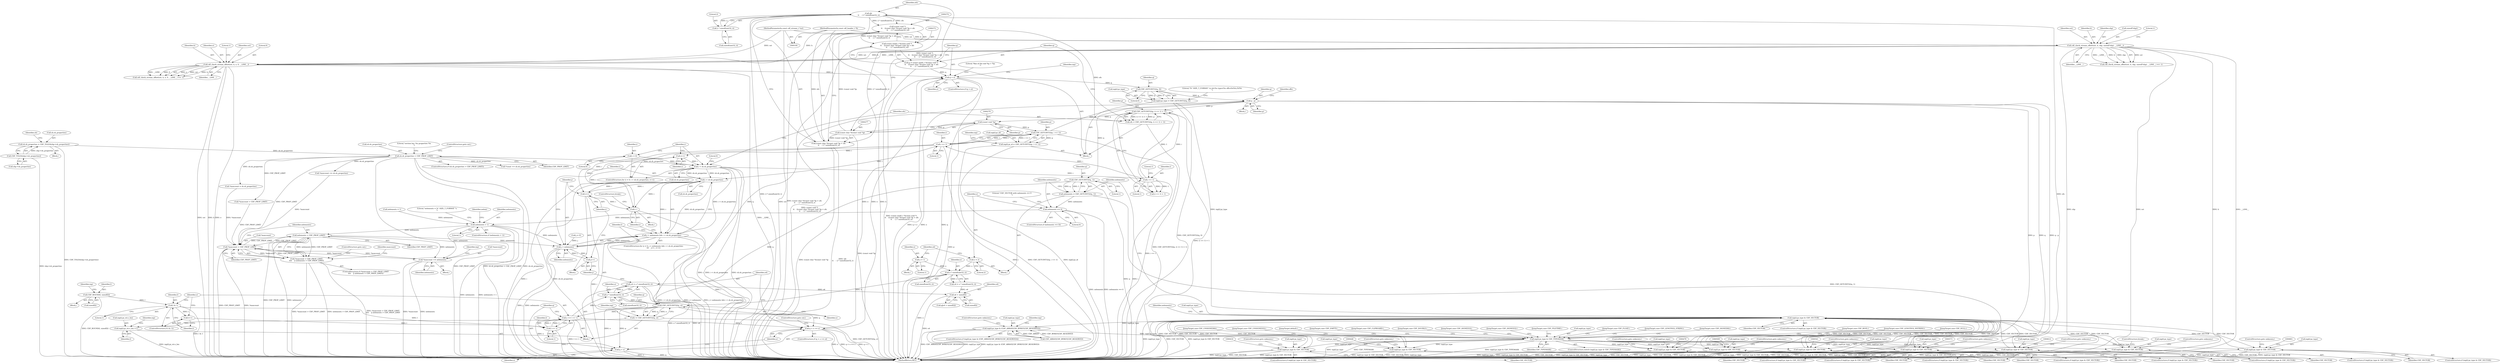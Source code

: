 digraph "0_file_93e063ee374b6a75729df9e7201fb511e47e259d@API" {
"1000281" [label="(Call,ofs\n \t\t    - 2 * sizeof(uint32_t))"];
"1000260" [label="(Call,ofs = CDF_GETUINT32(p, (i << 1) + 1))"];
"1000262" [label="(Call,CDF_GETUINT32(p, (i << 1) + 1))"];
"1000337" [label="(Call,q - p)"];
"1000316" [label="(Call,CDF_GETUINT32(q, 0))"];
"1000288" [label="(Call,q > e)"];
"1000269" [label="(Call,q = (const uint8_t *)(const void *)\n \t\t    ((const char *)(const void *)p + ofs\n \t\t    - 2 * sizeof(uint32_t)))"];
"1000271" [label="(Call,(const uint8_t *)(const void *)\n \t\t    ((const char *)(const void *)p + ofs\n \t\t    - 2 * sizeof(uint32_t)))"];
"1000273" [label="(Call,(const void *)\n \t\t    ((const char *)(const void *)p + ofs\n \t\t    - 2 * sizeof(uint32_t)))"];
"1000276" [label="(Call,(const char *)(const void *)p)"];
"1000278" [label="(Call,(const void *)p)"];
"1000281" [label="(Call,ofs\n \t\t    - 2 * sizeof(uint32_t))"];
"1000283" [label="(Call,2 * sizeof(uint32_t))"];
"1000238" [label="(Call,cdf_check_stream_offset(sst, h, e, 0, __LINE__))"];
"1000138" [label="(Call,cdf_check_stream_offset(sst, h, shp, sizeof(*shp), __LINE__))"];
"1000101" [label="(MethodParameterIn,const cdf_stream_t *sst)"];
"1000102" [label="(MethodParameterIn,const cdf_header_t *h)"];
"1000775" [label="(Call,q + o >= e)"];
"1000715" [label="(Call,CDF_GETUINT32(q, o))"];
"1000352" [label="(Call,CDF_GETUINT32(q, 1))"];
"1000376" [label="(Call,o * sizeof(uint32_t))"];
"1000363" [label="(Call,o = 2)"];
"1000371" [label="(Call,o = 1)"];
"1000783" [label="(Call,o * sizeof(uint32_t))"];
"1000769" [label="(Call,o += l >> 1)"];
"1000771" [label="(Call,l >> 1)"];
"1000764" [label="(Call,l & 1)"];
"1000752" [label="(Call,CDF_ROUND(l, sizeof(l)))"];
"1000767" [label="(Call,l++)"];
"1000305" [label="(Call,CDF_GETUINT32(p, i << 1))"];
"1000307" [label="(Call,i << 1)"];
"1000265" [label="(Call,i << 1)"];
"1000251" [label="(Call,i < sh.sh_properties)"];
"1000256" [label="(Call,i++)"];
"1000787" [label="(Call,i--)"];
"1000709" [label="(Call,i++)"];
"1000701" [label="(Call,i < sh.sh_properties)"];
"1000248" [label="(Call,i = 0)"];
"1000177" [label="(Call,sh.sh_properties > CDF_PROP_LIMIT)"];
"1000168" [label="(Call,sh.sh_properties = CDF_TOLE4(shp->sh_properties))"];
"1000172" [label="(Call,CDF_TOLE4(shp->sh_properties))"];
"1000310" [label="(Call,inp[i].pi_type = CDF_GETUINT32(q, 0))"];
"1000342" [label="(Call,inp[i].pi_type & CDF_VECTOR)"];
"1000381" [label="(Call,inp[i].pi_type & (CDF_ARRAY|CDF_BYREF|CDF_RESERVED))"];
"1000394" [label="(Call,inp[i].pi_type & CDF_TYPEMASK)"];
"1000407" [label="(Call,inp[i].pi_type & CDF_VECTOR)"];
"1000437" [label="(Call,inp[i].pi_type & CDF_VECTOR)"];
"1000470" [label="(Call,inp[i].pi_type & CDF_VECTOR)"];
"1000500" [label="(Call,inp[i].pi_type & CDF_VECTOR)"];
"1000532" [label="(Call,inp[i].pi_type & CDF_VECTOR)"];
"1000564" [label="(Call,inp[i].pi_type & CDF_VECTOR)"];
"1000605" [label="(Call,inp[i].pi_type & CDF_VECTOR)"];
"1000792" [label="(Call,inp[i].pi_type & CDF_VECTOR)"];
"1000824" [label="(Call,inp[i].pi_type & CDF_VECTOR)"];
"1000275" [label="(Call,(const char *)(const void *)p + ofs\n \t\t    - 2 * sizeof(uint32_t))"];
"1000299" [label="(Call,inp[i].pi_id = CDF_GETUINT32(p, i << 1))"];
"1000350" [label="(Call,nelements = CDF_GETUINT32(q, 1))"];
"1000356" [label="(Call,nelements == 0)"];
"1000649" [label="(Call,nelements > 1)"];
"1000666" [label="(Call,nelements > CDF_PROP_LIMIT)"];
"1000662" [label="(Call,*maxcount > CDF_PROP_LIMIT)"];
"1000661" [label="(Call,*maxcount > CDF_PROP_LIMIT\n\t\t\t\t    || nelements > CDF_PROP_LIMIT)"];
"1000670" [label="(Call,*maxcount += nelements)"];
"1000698" [label="(Call,j < nelements)"];
"1000697" [label="(Call,j < nelements && i < sh.sh_properties)"];
"1000707" [label="(Call,j++)"];
"1000713" [label="(Call,l = CDF_GETUINT32(q, o))"];
"1000718" [label="(Call,inp[i].pi_str.s_len = l)"];
"1000776" [label="(Call,q + o)"];
"1000781" [label="(Call,o4 = o * sizeof(uint32_t))"];
"1000742" [label="(Call,o4 + sizeof(l))"];
"1000661" [label="(Call,*maxcount > CDF_PROP_LIMIT\n\t\t\t\t    || nelements > CDF_PROP_LIMIT)"];
"1000142" [label="(Call,sizeof(*shp))"];
"1000287" [label="(ControlStructure,if (q > e))"];
"1000791" [label="(ControlStructure,if (inp[i].pi_type & CDF_VECTOR))"];
"1000570" [label="(Identifier,CDF_VECTOR)"];
"1000765" [label="(Identifier,l)"];
"1000668" [label="(Identifier,CDF_PROP_LIMIT)"];
"1000316" [label="(Call,CDF_GETUINT32(q, 0))"];
"1000673" [label="(Identifier,nelements)"];
"1000185" [label="(Literal,\"section len: %u properties %u\n\")"];
"1000351" [label="(Identifier,nelements)"];
"1000369" [label="(Identifier,nelements)"];
"1000744" [label="(Call,sizeof(l))"];
"1000701" [label="(Call,i < sh.sh_properties)"];
"1000499" [label="(ControlStructure,if (inp[i].pi_type & CDF_VECTOR))"];
"1000387" [label="(Call,CDF_ARRAY|CDF_BYREF|CDF_RESERVED)"];
"1000785" [label="(Call,sizeof(uint32_t))"];
"1000373" [label="(Literal,1)"];
"1000294" [label="(Literal,\"Ran of the end %p > %p\n\")"];
"1000169" [label="(Call,sh.sh_properties)"];
"1000767" [label="(Call,l++)"];
"1000605" [label="(Call,inp[i].pi_type & CDF_VECTOR)"];
"1000714" [label="(Identifier,l)"];
"1000395" [label="(Call,inp[i].pi_type)"];
"1000667" [label="(Identifier,nelements)"];
"1000413" [label="(Identifier,CDF_VECTOR)"];
"1000562" [label="(JumpTarget,case CDF_FLOAT:)"];
"1000779" [label="(Identifier,e)"];
"1000307" [label="(Call,i << 1)"];
"1000397" [label="(Identifier,inp)"];
"1000793" [label="(Call,inp[i].pi_type)"];
"1000354" [label="(Literal,1)"];
"1000317" [label="(Identifier,q)"];
"1000357" [label="(Identifier,nelements)"];
"1000782" [label="(Identifier,o4)"];
"1000788" [label="(Identifier,i)"];
"1000377" [label="(Identifier,o)"];
"1000663" [label="(Call,*maxcount)"];
"1000284" [label="(Literal,2)"];
"1000240" [label="(Identifier,h)"];
"1000770" [label="(Identifier,o)"];
"1000374" [label="(Call,o4 = o * sizeof(uint32_t))"];
"1000177" [label="(Call,sh.sh_properties > CDF_PROP_LIMIT)"];
"1000276" [label="(Call,(const char *)(const void *)p)"];
"1000281" [label="(Call,ofs\n \t\t    - 2 * sizeof(uint32_t))"];
"1000305" [label="(Call,CDF_GETUINT32(p, i << 1))"];
"1000646" [label="(JumpTarget,case CDF_LENGTH32_STRING:)"];
"1000708" [label="(Identifier,j)"];
"1000107" [label="(Block,)"];
"1000290" [label="(Identifier,e)"];
"1000363" [label="(Call,o = 2)"];
"1000248" [label="(Call,i = 0)"];
"1000784" [label="(Identifier,o)"];
"1000831" [label="(ControlStructure,goto unknown;)"];
"1000392" [label="(ControlStructure,goto unknown;)"];
"1000498" [label="(JumpTarget,case CDF_SIGNED64:)"];
"1000718" [label="(Call,inp[i].pi_str.s_len = l)"];
"1000273" [label="(Call,(const void *)\n \t\t    ((const char *)(const void *)p + ofs\n \t\t    - 2 * sizeof(uint32_t)))"];
"1000407" [label="(Call,inp[i].pi_type & CDF_VECTOR)"];
"1000350" [label="(Call,nelements = CDF_GETUINT32(q, 1))"];
"1000375" [label="(Identifier,o4)"];
"1000147" [label="(Literal,1)"];
"1000743" [label="(Identifier,o4)"];
"1000660" [label="(ControlStructure,if (*maxcount > CDF_PROP_LIMIT\n\t\t\t\t    || nelements > CDF_PROP_LIMIT))"];
"1000251" [label="(Call,i < sh.sh_properties)"];
"1000532" [label="(Call,inp[i].pi_type & CDF_VECTOR)"];
"1000172" [label="(Call,CDF_TOLE4(shp->sh_properties))"];
"1000539" [label="(ControlStructure,goto unknown;)"];
"1000300" [label="(Call,inp[i].pi_id)"];
"1000571" [label="(ControlStructure,goto unknown;)"];
"1000371" [label="(Call,o = 1)"];
"1000368" [label="(Call,nelements = 1)"];
"1000336" [label="(Block,)"];
"1000731" [label="(Identifier,inp)"];
"1000467" [label="(JumpTarget,case CDF_BOOL:)"];
"1000751" [label="(Block,)"];
"1000783" [label="(Call,o * sizeof(uint32_t))"];
"1000676" [label="(Identifier,inp)"];
"1000773" [label="(Literal,1)"];
"1000647" [label="(JumpTarget,case CDF_LENGTH32_WSTRING:)"];
"1000501" [label="(Call,inp[i].pi_type)"];
"1000401" [label="(Block,)"];
"1000321" [label="(Literal,\"%\" SIZE_T_FORMAT \"u) id=%x type=%x offs=0x%tx,0x%x\n\")"];
"1000176" [label="(ControlStructure,if (sh.sh_properties > CDF_PROP_LIMIT))"];
"1000182" [label="(ControlStructure,goto out;)"];
"1000565" [label="(Call,inp[i].pi_type)"];
"1000832" [label="(ControlStructure,break;)"];
"1000253" [label="(Call,sh.sh_properties)"];
"1000203" [label="(Call,*maxcount += sh.sh_properties)"];
"1000361" [label="(Literal,\"CDF_VECTOR with nelements == 0\n\")"];
"1000789" [label="(ControlStructure,break;)"];
"1000717" [label="(Identifier,o)"];
"1000367" [label="(Block,)"];
"1000211" [label="(Call,*maxcount = sh.sh_properties)"];
"1000342" [label="(Call,inp[i].pi_type & CDF_VECTOR)"];
"1000139" [label="(Identifier,sst)"];
"1000768" [label="(Identifier,l)"];
"1000612" [label="(ControlStructure,goto unknown;)"];
"1000691" [label="(Literal,\"nelements = %\" SIZE_T_FORMAT \"u\n\")"];
"1000711" [label="(Block,)"];
"1000845" [label="(Literal,0)"];
"1000775" [label="(Call,q + o >= e)"];
"1000477" [label="(ControlStructure,goto unknown;)"];
"1000353" [label="(Identifier,q)"];
"1000476" [label="(Identifier,CDF_VECTOR)"];
"1000655" [label="(Identifier,nelem)"];
"1000699" [label="(Identifier,j)"];
"1000437" [label="(Call,inp[i].pi_type & CDF_VECTOR)"];
"1000444" [label="(ControlStructure,goto unknown;)"];
"1000754" [label="(Call,sizeof(l))"];
"1000299" [label="(Call,inp[i].pi_id = CDF_GETUINT32(p, i << 1))"];
"1000823" [label="(ControlStructure,if (inp[i].pi_type & CDF_VECTOR))"];
"1000697" [label="(Call,j < nelements && i < sh.sh_properties)"];
"1000267" [label="(Literal,1)"];
"1000348" [label="(Identifier,CDF_VECTOR)"];
"1000358" [label="(Literal,0)"];
"1000285" [label="(Call,sizeof(uint32_t))"];
"1000288" [label="(Call,q > e)"];
"1000776" [label="(Call,q + o)"];
"1000337" [label="(Call,q - p)"];
"1000250" [label="(Literal,0)"];
"1000700" [label="(Identifier,nelements)"];
"1000352" [label="(Call,CDF_GETUINT32(q, 1))"];
"1000382" [label="(Call,inp[i].pi_type)"];
"1000238" [label="(Call,cdf_check_stream_offset(sst, h, e, 0, __LINE__))"];
"1000341" [label="(ControlStructure,if (inp[i].pi_type & CDF_VECTOR))"];
"1000606" [label="(Call,inp[i].pi_type)"];
"1000393" [label="(ControlStructure,switch (inp[i].pi_type & CDF_TYPEMASK))"];
"1000400" [label="(Identifier,CDF_TYPEMASK)"];
"1000376" [label="(Call,o * sizeof(uint32_t))"];
"1000649" [label="(Call,nelements > 1)"];
"1000774" [label="(ControlStructure,if (q + o >= e))"];
"1000710" [label="(Identifier,i)"];
"1000662" [label="(Call,*maxcount > CDF_PROP_LIMIT)"];
"1000780" [label="(ControlStructure,goto out;)"];
"1000102" [label="(MethodParameterIn,const cdf_header_t *h)"];
"1000787" [label="(Call,i--)"];
"1000709" [label="(Call,i++)"];
"1000706" [label="(Block,)"];
"1000753" [label="(Identifier,l)"];
"1000694" [label="(Call,j = 0)"];
"1000339" [label="(Identifier,p)"];
"1000824" [label="(Call,inp[i].pi_type & CDF_VECTOR)"];
"1000168" [label="(Call,sh.sh_properties = CDF_TOLE4(shp->sh_properties))"];
"1000763" [label="(ControlStructure,if (l & 1))"];
"1000268" [label="(Literal,1)"];
"1000306" [label="(Identifier,p)"];
"1000693" [label="(ControlStructure,for (j = 0; j < nelements && i < sh.sh_properties;\n\t\t\t    j++, i++))"];
"1000670" [label="(Call,*maxcount += nelements)"];
"1000101" [label="(MethodParameterIn,const cdf_stream_t *sst)"];
"1000372" [label="(Identifier,o)"];
"1000280" [label="(Identifier,p)"];
"1000414" [label="(ControlStructure,goto unknown;)"];
"1000443" [label="(Identifier,CDF_VECTOR)"];
"1000533" [label="(Call,inp[i].pi_type)"];
"1000249" [label="(Identifier,i)"];
"1000666" [label="(Call,nelements > CDF_PROP_LIMIT)"];
"1000402" [label="(JumpTarget,case CDF_NULL:)"];
"1000506" [label="(Identifier,CDF_VECTOR)"];
"1000853" [label="(MethodReturn,RET)"];
"1000604" [label="(ControlStructure,if (inp[i].pi_type & CDF_VECTOR))"];
"1000237" [label="(Call,cdf_check_stream_offset(sst, h, e, 0, __LINE__) == -1)"];
"1000830" [label="(Identifier,CDF_VECTOR)"];
"1000140" [label="(Identifier,h)"];
"1000241" [label="(Identifier,e)"];
"1000257" [label="(Identifier,i)"];
"1000408" [label="(Call,inp[i].pi_type)"];
"1000265" [label="(Call,i << 1)"];
"1000145" [label="(Identifier,__LINE__)"];
"1000252" [label="(Identifier,i)"];
"1000471" [label="(Call,inp[i].pi_type)"];
"1000563" [label="(ControlStructure,if (inp[i].pi_type & CDF_VECTOR))"];
"1000262" [label="(Call,CDF_GETUINT32(p, (i << 1) + 1))"];
"1000181" [label="(Identifier,CDF_PROP_LIMIT)"];
"1000825" [label="(Call,inp[i].pi_type)"];
"1000740" [label="(Call,q[o4 + sizeof(l)])"];
"1000243" [label="(Identifier,__LINE__)"];
"1000719" [label="(Call,inp[i].pi_str.s_len)"];
"1000707" [label="(Call,j++)"];
"1000470" [label="(Call,inp[i].pi_type & CDF_VECTOR)"];
"1000137" [label="(Call,cdf_check_stream_offset(sst, h, shp, sizeof(*shp), __LINE__) == -1)"];
"1000752" [label="(Call,CDF_ROUND(l, sizeof(l)))"];
"1000173" [label="(Call,shp->sh_properties)"];
"1000716" [label="(Identifier,q)"];
"1000381" [label="(Call,inp[i].pi_type & (CDF_ARRAY|CDF_BYREF|CDF_RESERVED))"];
"1000530" [label="(JumpTarget,case CDF_UNSIGNED64:)"];
"1000436" [label="(ControlStructure,if (inp[i].pi_type & CDF_VECTOR))"];
"1000777" [label="(Identifier,q)"];
"1000507" [label="(ControlStructure,goto unknown;)"];
"1000356" [label="(Call,nelements == 0)"];
"1000198" [label="(Call,*maxcount > CDF_PROP_LIMIT)"];
"1000564" [label="(Call,inp[i].pi_type & CDF_VECTOR)"];
"1000343" [label="(Call,inp[i].pi_type)"];
"1000230" [label="(Call,*count += sh.sh_properties)"];
"1000715" [label="(Call,CDF_GETUINT32(q, o))"];
"1000338" [label="(Identifier,q)"];
"1000703" [label="(Call,sh.sh_properties)"];
"1000349" [label="(Block,)"];
"1000781" [label="(Call,o4 = o * sizeof(uint32_t))"];
"1000468" [label="(JumpTarget,case CDF_UNSIGNED32:)"];
"1000833" [label="(JumpTarget,default:)"];
"1000469" [label="(ControlStructure,if (inp[i].pi_type & CDF_VECTOR))"];
"1000665" [label="(Identifier,CDF_PROP_LIMIT)"];
"1000672" [label="(Identifier,maxcount)"];
"1000403" [label="(JumpTarget,case CDF_EMPTY:)"];
"1000769" [label="(Call,o += l >> 1)"];
"1000531" [label="(ControlStructure,if (inp[i].pi_type & CDF_VECTOR))"];
"1000282" [label="(Identifier,ofs)"];
"1000713" [label="(Call,l = CDF_GETUINT32(q, o))"];
"1000260" [label="(Call,ofs = CDF_GETUINT32(p, (i << 1) + 1))"];
"1000269" [label="(Call,q = (const uint8_t *)(const void *)\n \t\t    ((const char *)(const void *)p + ofs\n \t\t    - 2 * sizeof(uint32_t)))"];
"1000138" [label="(Call,cdf_check_stream_offset(sst, h, shp, sizeof(*shp), __LINE__))"];
"1000822" [label="(JumpTarget,case CDF_CLIPBOARD:)"];
"1000671" [label="(Call,*maxcount)"];
"1000438" [label="(Call,inp[i].pi_type)"];
"1000309" [label="(Literal,1)"];
"1000702" [label="(Identifier,i)"];
"1000245" [label="(Literal,1)"];
"1000698" [label="(Call,j < nelements)"];
"1000261" [label="(Identifier,ofs)"];
"1000380" [label="(ControlStructure,if (inp[i].pi_type & (CDF_ARRAY|CDF_BYREF|CDF_RESERVED)))"];
"1000340" [label="(Identifier,offs)"];
"1000650" [label="(Identifier,nelements)"];
"1000772" [label="(Identifier,l)"];
"1000275" [label="(Call,(const char *)(const void *)p + ofs\n \t\t    - 2 * sizeof(uint32_t))"];
"1000318" [label="(Literal,0)"];
"1000278" [label="(Call,(const void *)p)"];
"1000365" [label="(Literal,2)"];
"1000764" [label="(Call,l & 1)"];
"1000256" [label="(Call,i++)"];
"1000603" [label="(JumpTarget,case CDF_DOUBLE:)"];
"1000302" [label="(Identifier,inp)"];
"1000179" [label="(Identifier,sh)"];
"1000394" [label="(Call,inp[i].pi_type & CDF_TYPEMASK)"];
"1000798" [label="(Identifier,CDF_VECTOR)"];
"1000651" [label="(Literal,1)"];
"1000271" [label="(Call,(const uint8_t *)(const void *)\n \t\t    ((const char *)(const void *)p + ofs\n \t\t    - 2 * sizeof(uint32_t)))"];
"1000364" [label="(Identifier,o)"];
"1000311" [label="(Call,inp[i].pi_type)"];
"1000538" [label="(Identifier,CDF_VECTOR)"];
"1000270" [label="(Identifier,q)"];
"1000778" [label="(Identifier,o)"];
"1000239" [label="(Identifier,sst)"];
"1000355" [label="(ControlStructure,if (nelements == 0))"];
"1000406" [label="(ControlStructure,if (inp[i].pi_type & CDF_VECTOR))"];
"1000178" [label="(Call,sh.sh_properties)"];
"1000799" [label="(ControlStructure,goto unknown;)"];
"1000378" [label="(Call,sizeof(uint32_t))"];
"1000792" [label="(Call,inp[i].pi_type & CDF_VECTOR)"];
"1000405" [label="(JumpTarget,case CDF_SIGNED16:)"];
"1000308" [label="(Identifier,i)"];
"1000313" [label="(Identifier,inp)"];
"1000435" [label="(JumpTarget,case CDF_SIGNED32:)"];
"1000242" [label="(Literal,0)"];
"1000790" [label="(JumpTarget,case CDF_FILETIME:)"];
"1000289" [label="(Identifier,q)"];
"1000264" [label="(Call,(i << 1) + 1)"];
"1000258" [label="(Block,)"];
"1000669" [label="(ControlStructure,goto out;)"];
"1000648" [label="(ControlStructure,if (nelements > 1))"];
"1000141" [label="(Identifier,shp)"];
"1000310" [label="(Call,inp[i].pi_type = CDF_GETUINT32(q, 0))"];
"1000766" [label="(Literal,1)"];
"1000500" [label="(Call,inp[i].pi_type & CDF_VECTOR)"];
"1000247" [label="(ControlStructure,for (i = 0; i < sh.sh_properties; i++))"];
"1000283" [label="(Call,2 * sizeof(uint32_t))"];
"1000266" [label="(Identifier,i)"];
"1000263" [label="(Identifier,p)"];
"1000742" [label="(Call,o4 + sizeof(l))"];
"1000759" [label="(Identifier,inp)"];
"1000726" [label="(Identifier,l)"];
"1000611" [label="(Identifier,CDF_VECTOR)"];
"1000722" [label="(Identifier,inp)"];
"1000771" [label="(Call,l >> 1)"];
"1000652" [label="(Block,)"];
"1000281" -> "1000275"  [label="AST: "];
"1000281" -> "1000283"  [label="CFG: "];
"1000282" -> "1000281"  [label="AST: "];
"1000283" -> "1000281"  [label="AST: "];
"1000275" -> "1000281"  [label="CFG: "];
"1000281" -> "1000853"  [label="DDG: ofs"];
"1000281" -> "1000853"  [label="DDG: 2 * sizeof(uint32_t)"];
"1000281" -> "1000273"  [label="DDG: ofs"];
"1000281" -> "1000273"  [label="DDG: 2 * sizeof(uint32_t)"];
"1000281" -> "1000275"  [label="DDG: ofs"];
"1000281" -> "1000275"  [label="DDG: 2 * sizeof(uint32_t)"];
"1000260" -> "1000281"  [label="DDG: ofs"];
"1000283" -> "1000281"  [label="DDG: 2"];
"1000260" -> "1000258"  [label="AST: "];
"1000260" -> "1000262"  [label="CFG: "];
"1000261" -> "1000260"  [label="AST: "];
"1000262" -> "1000260"  [label="AST: "];
"1000270" -> "1000260"  [label="CFG: "];
"1000260" -> "1000853"  [label="DDG: CDF_GETUINT32(p, (i << 1) + 1)"];
"1000262" -> "1000260"  [label="DDG: p"];
"1000262" -> "1000260"  [label="DDG: (i << 1) + 1"];
"1000262" -> "1000264"  [label="CFG: "];
"1000263" -> "1000262"  [label="AST: "];
"1000264" -> "1000262"  [label="AST: "];
"1000262" -> "1000853"  [label="DDG: (i << 1) + 1"];
"1000337" -> "1000262"  [label="DDG: p"];
"1000265" -> "1000262"  [label="DDG: i"];
"1000265" -> "1000262"  [label="DDG: 1"];
"1000262" -> "1000278"  [label="DDG: p"];
"1000337" -> "1000336"  [label="AST: "];
"1000337" -> "1000339"  [label="CFG: "];
"1000338" -> "1000337"  [label="AST: "];
"1000339" -> "1000337"  [label="AST: "];
"1000340" -> "1000337"  [label="CFG: "];
"1000337" -> "1000853"  [label="DDG: p"];
"1000337" -> "1000853"  [label="DDG: q"];
"1000337" -> "1000853"  [label="DDG: q - p"];
"1000316" -> "1000337"  [label="DDG: q"];
"1000305" -> "1000337"  [label="DDG: p"];
"1000337" -> "1000352"  [label="DDG: q"];
"1000337" -> "1000715"  [label="DDG: q"];
"1000316" -> "1000310"  [label="AST: "];
"1000316" -> "1000318"  [label="CFG: "];
"1000317" -> "1000316"  [label="AST: "];
"1000318" -> "1000316"  [label="AST: "];
"1000310" -> "1000316"  [label="CFG: "];
"1000316" -> "1000310"  [label="DDG: q"];
"1000316" -> "1000310"  [label="DDG: 0"];
"1000288" -> "1000316"  [label="DDG: q"];
"1000288" -> "1000287"  [label="AST: "];
"1000288" -> "1000290"  [label="CFG: "];
"1000289" -> "1000288"  [label="AST: "];
"1000290" -> "1000288"  [label="AST: "];
"1000294" -> "1000288"  [label="CFG: "];
"1000302" -> "1000288"  [label="CFG: "];
"1000288" -> "1000853"  [label="DDG: e"];
"1000288" -> "1000853"  [label="DDG: q"];
"1000288" -> "1000853"  [label="DDG: q > e"];
"1000269" -> "1000288"  [label="DDG: q"];
"1000238" -> "1000288"  [label="DDG: e"];
"1000775" -> "1000288"  [label="DDG: e"];
"1000288" -> "1000775"  [label="DDG: e"];
"1000269" -> "1000258"  [label="AST: "];
"1000269" -> "1000271"  [label="CFG: "];
"1000270" -> "1000269"  [label="AST: "];
"1000271" -> "1000269"  [label="AST: "];
"1000289" -> "1000269"  [label="CFG: "];
"1000269" -> "1000853"  [label="DDG: (const uint8_t *)(const void *)\n \t\t    ((const char *)(const void *)p + ofs\n \t\t    - 2 * sizeof(uint32_t))"];
"1000271" -> "1000269"  [label="DDG: (const void *)\n \t\t    ((const char *)(const void *)p + ofs\n \t\t    - 2 * sizeof(uint32_t))"];
"1000271" -> "1000273"  [label="CFG: "];
"1000272" -> "1000271"  [label="AST: "];
"1000273" -> "1000271"  [label="AST: "];
"1000271" -> "1000853"  [label="DDG: (const void *)\n \t\t    ((const char *)(const void *)p + ofs\n \t\t    - 2 * sizeof(uint32_t))"];
"1000273" -> "1000271"  [label="DDG: (const char *)(const void *)p + ofs\n \t\t    - 2 * sizeof(uint32_t)"];
"1000273" -> "1000275"  [label="CFG: "];
"1000274" -> "1000273"  [label="AST: "];
"1000275" -> "1000273"  [label="AST: "];
"1000273" -> "1000853"  [label="DDG: (const char *)(const void *)p + ofs\n \t\t    - 2 * sizeof(uint32_t)"];
"1000276" -> "1000273"  [label="DDG: (const void *)p"];
"1000276" -> "1000275"  [label="AST: "];
"1000276" -> "1000278"  [label="CFG: "];
"1000277" -> "1000276"  [label="AST: "];
"1000278" -> "1000276"  [label="AST: "];
"1000282" -> "1000276"  [label="CFG: "];
"1000276" -> "1000853"  [label="DDG: (const void *)p"];
"1000276" -> "1000275"  [label="DDG: (const void *)p"];
"1000278" -> "1000276"  [label="DDG: p"];
"1000278" -> "1000280"  [label="CFG: "];
"1000279" -> "1000278"  [label="AST: "];
"1000280" -> "1000278"  [label="AST: "];
"1000278" -> "1000853"  [label="DDG: p"];
"1000278" -> "1000305"  [label="DDG: p"];
"1000283" -> "1000285"  [label="CFG: "];
"1000284" -> "1000283"  [label="AST: "];
"1000285" -> "1000283"  [label="AST: "];
"1000238" -> "1000237"  [label="AST: "];
"1000238" -> "1000243"  [label="CFG: "];
"1000239" -> "1000238"  [label="AST: "];
"1000240" -> "1000238"  [label="AST: "];
"1000241" -> "1000238"  [label="AST: "];
"1000242" -> "1000238"  [label="AST: "];
"1000243" -> "1000238"  [label="AST: "];
"1000245" -> "1000238"  [label="CFG: "];
"1000238" -> "1000853"  [label="DDG: sst"];
"1000238" -> "1000853"  [label="DDG: h"];
"1000238" -> "1000853"  [label="DDG: e"];
"1000238" -> "1000853"  [label="DDG: __LINE__"];
"1000238" -> "1000237"  [label="DDG: e"];
"1000238" -> "1000237"  [label="DDG: sst"];
"1000238" -> "1000237"  [label="DDG: h"];
"1000238" -> "1000237"  [label="DDG: __LINE__"];
"1000238" -> "1000237"  [label="DDG: 0"];
"1000138" -> "1000238"  [label="DDG: sst"];
"1000138" -> "1000238"  [label="DDG: h"];
"1000138" -> "1000238"  [label="DDG: __LINE__"];
"1000101" -> "1000238"  [label="DDG: sst"];
"1000102" -> "1000238"  [label="DDG: h"];
"1000138" -> "1000137"  [label="AST: "];
"1000138" -> "1000145"  [label="CFG: "];
"1000139" -> "1000138"  [label="AST: "];
"1000140" -> "1000138"  [label="AST: "];
"1000141" -> "1000138"  [label="AST: "];
"1000142" -> "1000138"  [label="AST: "];
"1000145" -> "1000138"  [label="AST: "];
"1000147" -> "1000138"  [label="CFG: "];
"1000138" -> "1000853"  [label="DDG: shp"];
"1000138" -> "1000853"  [label="DDG: sst"];
"1000138" -> "1000853"  [label="DDG: h"];
"1000138" -> "1000853"  [label="DDG: __LINE__"];
"1000138" -> "1000137"  [label="DDG: sst"];
"1000138" -> "1000137"  [label="DDG: __LINE__"];
"1000138" -> "1000137"  [label="DDG: h"];
"1000138" -> "1000137"  [label="DDG: shp"];
"1000101" -> "1000138"  [label="DDG: sst"];
"1000102" -> "1000138"  [label="DDG: h"];
"1000101" -> "1000100"  [label="AST: "];
"1000101" -> "1000853"  [label="DDG: sst"];
"1000102" -> "1000100"  [label="AST: "];
"1000102" -> "1000853"  [label="DDG: h"];
"1000775" -> "1000774"  [label="AST: "];
"1000775" -> "1000779"  [label="CFG: "];
"1000776" -> "1000775"  [label="AST: "];
"1000779" -> "1000775"  [label="AST: "];
"1000780" -> "1000775"  [label="CFG: "];
"1000782" -> "1000775"  [label="CFG: "];
"1000775" -> "1000853"  [label="DDG: q + o"];
"1000775" -> "1000853"  [label="DDG: e"];
"1000775" -> "1000853"  [label="DDG: q + o >= e"];
"1000715" -> "1000775"  [label="DDG: q"];
"1000769" -> "1000775"  [label="DDG: o"];
"1000715" -> "1000713"  [label="AST: "];
"1000715" -> "1000717"  [label="CFG: "];
"1000716" -> "1000715"  [label="AST: "];
"1000717" -> "1000715"  [label="AST: "];
"1000713" -> "1000715"  [label="CFG: "];
"1000715" -> "1000713"  [label="DDG: q"];
"1000715" -> "1000713"  [label="DDG: o"];
"1000352" -> "1000715"  [label="DDG: q"];
"1000376" -> "1000715"  [label="DDG: o"];
"1000783" -> "1000715"  [label="DDG: o"];
"1000715" -> "1000769"  [label="DDG: o"];
"1000715" -> "1000776"  [label="DDG: q"];
"1000352" -> "1000350"  [label="AST: "];
"1000352" -> "1000354"  [label="CFG: "];
"1000353" -> "1000352"  [label="AST: "];
"1000354" -> "1000352"  [label="AST: "];
"1000350" -> "1000352"  [label="CFG: "];
"1000352" -> "1000853"  [label="DDG: q"];
"1000352" -> "1000350"  [label="DDG: q"];
"1000352" -> "1000350"  [label="DDG: 1"];
"1000376" -> "1000374"  [label="AST: "];
"1000376" -> "1000378"  [label="CFG: "];
"1000377" -> "1000376"  [label="AST: "];
"1000378" -> "1000376"  [label="AST: "];
"1000374" -> "1000376"  [label="CFG: "];
"1000376" -> "1000853"  [label="DDG: o"];
"1000376" -> "1000374"  [label="DDG: o"];
"1000363" -> "1000376"  [label="DDG: o"];
"1000371" -> "1000376"  [label="DDG: o"];
"1000363" -> "1000349"  [label="AST: "];
"1000363" -> "1000365"  [label="CFG: "];
"1000364" -> "1000363"  [label="AST: "];
"1000365" -> "1000363"  [label="AST: "];
"1000375" -> "1000363"  [label="CFG: "];
"1000371" -> "1000367"  [label="AST: "];
"1000371" -> "1000373"  [label="CFG: "];
"1000372" -> "1000371"  [label="AST: "];
"1000373" -> "1000371"  [label="AST: "];
"1000375" -> "1000371"  [label="CFG: "];
"1000783" -> "1000781"  [label="AST: "];
"1000783" -> "1000785"  [label="CFG: "];
"1000784" -> "1000783"  [label="AST: "];
"1000785" -> "1000783"  [label="AST: "];
"1000781" -> "1000783"  [label="CFG: "];
"1000783" -> "1000853"  [label="DDG: o"];
"1000783" -> "1000781"  [label="DDG: o"];
"1000769" -> "1000783"  [label="DDG: o"];
"1000769" -> "1000711"  [label="AST: "];
"1000769" -> "1000771"  [label="CFG: "];
"1000770" -> "1000769"  [label="AST: "];
"1000771" -> "1000769"  [label="AST: "];
"1000777" -> "1000769"  [label="CFG: "];
"1000769" -> "1000853"  [label="DDG: l >> 1"];
"1000771" -> "1000769"  [label="DDG: l"];
"1000771" -> "1000769"  [label="DDG: 1"];
"1000769" -> "1000776"  [label="DDG: o"];
"1000771" -> "1000773"  [label="CFG: "];
"1000772" -> "1000771"  [label="AST: "];
"1000773" -> "1000771"  [label="AST: "];
"1000771" -> "1000853"  [label="DDG: l"];
"1000764" -> "1000771"  [label="DDG: l"];
"1000767" -> "1000771"  [label="DDG: l"];
"1000764" -> "1000763"  [label="AST: "];
"1000764" -> "1000766"  [label="CFG: "];
"1000765" -> "1000764"  [label="AST: "];
"1000766" -> "1000764"  [label="AST: "];
"1000768" -> "1000764"  [label="CFG: "];
"1000770" -> "1000764"  [label="CFG: "];
"1000764" -> "1000853"  [label="DDG: l & 1"];
"1000752" -> "1000764"  [label="DDG: l"];
"1000764" -> "1000767"  [label="DDG: l"];
"1000752" -> "1000751"  [label="AST: "];
"1000752" -> "1000754"  [label="CFG: "];
"1000753" -> "1000752"  [label="AST: "];
"1000754" -> "1000752"  [label="AST: "];
"1000759" -> "1000752"  [label="CFG: "];
"1000752" -> "1000853"  [label="DDG: CDF_ROUND(l, sizeof(l))"];
"1000767" -> "1000763"  [label="AST: "];
"1000767" -> "1000768"  [label="CFG: "];
"1000768" -> "1000767"  [label="AST: "];
"1000770" -> "1000767"  [label="CFG: "];
"1000305" -> "1000299"  [label="AST: "];
"1000305" -> "1000307"  [label="CFG: "];
"1000306" -> "1000305"  [label="AST: "];
"1000307" -> "1000305"  [label="AST: "];
"1000299" -> "1000305"  [label="CFG: "];
"1000305" -> "1000853"  [label="DDG: i << 1"];
"1000305" -> "1000299"  [label="DDG: p"];
"1000305" -> "1000299"  [label="DDG: i << 1"];
"1000307" -> "1000305"  [label="DDG: i"];
"1000307" -> "1000305"  [label="DDG: 1"];
"1000307" -> "1000309"  [label="CFG: "];
"1000308" -> "1000307"  [label="AST: "];
"1000309" -> "1000307"  [label="AST: "];
"1000307" -> "1000853"  [label="DDG: i"];
"1000307" -> "1000256"  [label="DDG: i"];
"1000265" -> "1000307"  [label="DDG: i"];
"1000307" -> "1000701"  [label="DDG: i"];
"1000307" -> "1000709"  [label="DDG: i"];
"1000307" -> "1000787"  [label="DDG: i"];
"1000265" -> "1000264"  [label="AST: "];
"1000265" -> "1000267"  [label="CFG: "];
"1000266" -> "1000265"  [label="AST: "];
"1000267" -> "1000265"  [label="AST: "];
"1000268" -> "1000265"  [label="CFG: "];
"1000265" -> "1000853"  [label="DDG: i"];
"1000265" -> "1000264"  [label="DDG: i"];
"1000265" -> "1000264"  [label="DDG: 1"];
"1000251" -> "1000265"  [label="DDG: i"];
"1000251" -> "1000247"  [label="AST: "];
"1000251" -> "1000253"  [label="CFG: "];
"1000252" -> "1000251"  [label="AST: "];
"1000253" -> "1000251"  [label="AST: "];
"1000261" -> "1000251"  [label="CFG: "];
"1000845" -> "1000251"  [label="CFG: "];
"1000251" -> "1000853"  [label="DDG: i < sh.sh_properties"];
"1000251" -> "1000853"  [label="DDG: sh.sh_properties"];
"1000251" -> "1000853"  [label="DDG: i"];
"1000256" -> "1000251"  [label="DDG: i"];
"1000248" -> "1000251"  [label="DDG: i"];
"1000701" -> "1000251"  [label="DDG: sh.sh_properties"];
"1000177" -> "1000251"  [label="DDG: sh.sh_properties"];
"1000251" -> "1000697"  [label="DDG: i < sh.sh_properties"];
"1000251" -> "1000701"  [label="DDG: sh.sh_properties"];
"1000256" -> "1000247"  [label="AST: "];
"1000256" -> "1000257"  [label="CFG: "];
"1000257" -> "1000256"  [label="AST: "];
"1000252" -> "1000256"  [label="CFG: "];
"1000787" -> "1000256"  [label="DDG: i"];
"1000787" -> "1000401"  [label="AST: "];
"1000787" -> "1000788"  [label="CFG: "];
"1000788" -> "1000787"  [label="AST: "];
"1000789" -> "1000787"  [label="CFG: "];
"1000787" -> "1000853"  [label="DDG: i"];
"1000709" -> "1000787"  [label="DDG: i"];
"1000701" -> "1000787"  [label="DDG: i"];
"1000709" -> "1000706"  [label="AST: "];
"1000709" -> "1000710"  [label="CFG: "];
"1000710" -> "1000709"  [label="AST: "];
"1000699" -> "1000709"  [label="CFG: "];
"1000709" -> "1000853"  [label="DDG: i"];
"1000709" -> "1000701"  [label="DDG: i"];
"1000701" -> "1000709"  [label="DDG: i"];
"1000701" -> "1000697"  [label="AST: "];
"1000701" -> "1000703"  [label="CFG: "];
"1000702" -> "1000701"  [label="AST: "];
"1000703" -> "1000701"  [label="AST: "];
"1000697" -> "1000701"  [label="CFG: "];
"1000701" -> "1000853"  [label="DDG: i"];
"1000701" -> "1000853"  [label="DDG: sh.sh_properties"];
"1000701" -> "1000697"  [label="DDG: i"];
"1000701" -> "1000697"  [label="DDG: sh.sh_properties"];
"1000248" -> "1000247"  [label="AST: "];
"1000248" -> "1000250"  [label="CFG: "];
"1000249" -> "1000248"  [label="AST: "];
"1000250" -> "1000248"  [label="AST: "];
"1000252" -> "1000248"  [label="CFG: "];
"1000177" -> "1000176"  [label="AST: "];
"1000177" -> "1000181"  [label="CFG: "];
"1000178" -> "1000177"  [label="AST: "];
"1000181" -> "1000177"  [label="AST: "];
"1000182" -> "1000177"  [label="CFG: "];
"1000185" -> "1000177"  [label="CFG: "];
"1000177" -> "1000853"  [label="DDG: sh.sh_properties"];
"1000177" -> "1000853"  [label="DDG: CDF_PROP_LIMIT"];
"1000177" -> "1000853"  [label="DDG: sh.sh_properties > CDF_PROP_LIMIT"];
"1000168" -> "1000177"  [label="DDG: sh.sh_properties"];
"1000177" -> "1000198"  [label="DDG: CDF_PROP_LIMIT"];
"1000177" -> "1000203"  [label="DDG: sh.sh_properties"];
"1000177" -> "1000211"  [label="DDG: sh.sh_properties"];
"1000177" -> "1000230"  [label="DDG: sh.sh_properties"];
"1000177" -> "1000662"  [label="DDG: CDF_PROP_LIMIT"];
"1000168" -> "1000107"  [label="AST: "];
"1000168" -> "1000172"  [label="CFG: "];
"1000169" -> "1000168"  [label="AST: "];
"1000172" -> "1000168"  [label="AST: "];
"1000179" -> "1000168"  [label="CFG: "];
"1000168" -> "1000853"  [label="DDG: CDF_TOLE4(shp->sh_properties)"];
"1000172" -> "1000168"  [label="DDG: shp->sh_properties"];
"1000172" -> "1000173"  [label="CFG: "];
"1000173" -> "1000172"  [label="AST: "];
"1000172" -> "1000853"  [label="DDG: shp->sh_properties"];
"1000310" -> "1000258"  [label="AST: "];
"1000311" -> "1000310"  [label="AST: "];
"1000321" -> "1000310"  [label="CFG: "];
"1000310" -> "1000853"  [label="DDG: CDF_GETUINT32(q, 0)"];
"1000310" -> "1000342"  [label="DDG: inp[i].pi_type"];
"1000342" -> "1000341"  [label="AST: "];
"1000342" -> "1000348"  [label="CFG: "];
"1000343" -> "1000342"  [label="AST: "];
"1000348" -> "1000342"  [label="AST: "];
"1000351" -> "1000342"  [label="CFG: "];
"1000369" -> "1000342"  [label="CFG: "];
"1000342" -> "1000853"  [label="DDG: inp[i].pi_type"];
"1000342" -> "1000853"  [label="DDG: CDF_VECTOR"];
"1000342" -> "1000853"  [label="DDG: inp[i].pi_type & CDF_VECTOR"];
"1000824" -> "1000342"  [label="DDG: CDF_VECTOR"];
"1000407" -> "1000342"  [label="DDG: CDF_VECTOR"];
"1000564" -> "1000342"  [label="DDG: CDF_VECTOR"];
"1000792" -> "1000342"  [label="DDG: CDF_VECTOR"];
"1000532" -> "1000342"  [label="DDG: CDF_VECTOR"];
"1000500" -> "1000342"  [label="DDG: CDF_VECTOR"];
"1000437" -> "1000342"  [label="DDG: CDF_VECTOR"];
"1000470" -> "1000342"  [label="DDG: CDF_VECTOR"];
"1000605" -> "1000342"  [label="DDG: CDF_VECTOR"];
"1000342" -> "1000381"  [label="DDG: inp[i].pi_type"];
"1000342" -> "1000407"  [label="DDG: CDF_VECTOR"];
"1000342" -> "1000437"  [label="DDG: CDF_VECTOR"];
"1000342" -> "1000470"  [label="DDG: CDF_VECTOR"];
"1000342" -> "1000500"  [label="DDG: CDF_VECTOR"];
"1000342" -> "1000532"  [label="DDG: CDF_VECTOR"];
"1000342" -> "1000564"  [label="DDG: CDF_VECTOR"];
"1000342" -> "1000605"  [label="DDG: CDF_VECTOR"];
"1000342" -> "1000792"  [label="DDG: CDF_VECTOR"];
"1000342" -> "1000824"  [label="DDG: CDF_VECTOR"];
"1000381" -> "1000380"  [label="AST: "];
"1000381" -> "1000387"  [label="CFG: "];
"1000382" -> "1000381"  [label="AST: "];
"1000387" -> "1000381"  [label="AST: "];
"1000392" -> "1000381"  [label="CFG: "];
"1000397" -> "1000381"  [label="CFG: "];
"1000381" -> "1000853"  [label="DDG: CDF_ARRAY|CDF_BYREF|CDF_RESERVED"];
"1000381" -> "1000853"  [label="DDG: inp[i].pi_type"];
"1000381" -> "1000853"  [label="DDG: inp[i].pi_type & (CDF_ARRAY|CDF_BYREF|CDF_RESERVED)"];
"1000387" -> "1000381"  [label="DDG: CDF_ARRAY"];
"1000387" -> "1000381"  [label="DDG: CDF_BYREF|CDF_RESERVED"];
"1000381" -> "1000394"  [label="DDG: inp[i].pi_type"];
"1000394" -> "1000393"  [label="AST: "];
"1000394" -> "1000400"  [label="CFG: "];
"1000395" -> "1000394"  [label="AST: "];
"1000400" -> "1000394"  [label="AST: "];
"1000402" -> "1000394"  [label="CFG: "];
"1000403" -> "1000394"  [label="CFG: "];
"1000405" -> "1000394"  [label="CFG: "];
"1000435" -> "1000394"  [label="CFG: "];
"1000467" -> "1000394"  [label="CFG: "];
"1000468" -> "1000394"  [label="CFG: "];
"1000498" -> "1000394"  [label="CFG: "];
"1000530" -> "1000394"  [label="CFG: "];
"1000562" -> "1000394"  [label="CFG: "];
"1000603" -> "1000394"  [label="CFG: "];
"1000646" -> "1000394"  [label="CFG: "];
"1000647" -> "1000394"  [label="CFG: "];
"1000790" -> "1000394"  [label="CFG: "];
"1000822" -> "1000394"  [label="CFG: "];
"1000833" -> "1000394"  [label="CFG: "];
"1000394" -> "1000853"  [label="DDG: inp[i].pi_type & CDF_TYPEMASK"];
"1000394" -> "1000853"  [label="DDG: CDF_TYPEMASK"];
"1000394" -> "1000853"  [label="DDG: inp[i].pi_type"];
"1000394" -> "1000407"  [label="DDG: inp[i].pi_type"];
"1000394" -> "1000437"  [label="DDG: inp[i].pi_type"];
"1000394" -> "1000470"  [label="DDG: inp[i].pi_type"];
"1000394" -> "1000500"  [label="DDG: inp[i].pi_type"];
"1000394" -> "1000532"  [label="DDG: inp[i].pi_type"];
"1000394" -> "1000564"  [label="DDG: inp[i].pi_type"];
"1000394" -> "1000605"  [label="DDG: inp[i].pi_type"];
"1000394" -> "1000792"  [label="DDG: inp[i].pi_type"];
"1000394" -> "1000824"  [label="DDG: inp[i].pi_type"];
"1000407" -> "1000406"  [label="AST: "];
"1000407" -> "1000413"  [label="CFG: "];
"1000408" -> "1000407"  [label="AST: "];
"1000413" -> "1000407"  [label="AST: "];
"1000414" -> "1000407"  [label="CFG: "];
"1000416" -> "1000407"  [label="CFG: "];
"1000407" -> "1000853"  [label="DDG: inp[i].pi_type & CDF_VECTOR"];
"1000407" -> "1000853"  [label="DDG: inp[i].pi_type"];
"1000407" -> "1000853"  [label="DDG: CDF_VECTOR"];
"1000437" -> "1000436"  [label="AST: "];
"1000437" -> "1000443"  [label="CFG: "];
"1000438" -> "1000437"  [label="AST: "];
"1000443" -> "1000437"  [label="AST: "];
"1000444" -> "1000437"  [label="CFG: "];
"1000446" -> "1000437"  [label="CFG: "];
"1000437" -> "1000853"  [label="DDG: inp[i].pi_type & CDF_VECTOR"];
"1000437" -> "1000853"  [label="DDG: CDF_VECTOR"];
"1000437" -> "1000853"  [label="DDG: inp[i].pi_type"];
"1000470" -> "1000469"  [label="AST: "];
"1000470" -> "1000476"  [label="CFG: "];
"1000471" -> "1000470"  [label="AST: "];
"1000476" -> "1000470"  [label="AST: "];
"1000477" -> "1000470"  [label="CFG: "];
"1000479" -> "1000470"  [label="CFG: "];
"1000470" -> "1000853"  [label="DDG: CDF_VECTOR"];
"1000470" -> "1000853"  [label="DDG: inp[i].pi_type"];
"1000470" -> "1000853"  [label="DDG: inp[i].pi_type & CDF_VECTOR"];
"1000500" -> "1000499"  [label="AST: "];
"1000500" -> "1000506"  [label="CFG: "];
"1000501" -> "1000500"  [label="AST: "];
"1000506" -> "1000500"  [label="AST: "];
"1000507" -> "1000500"  [label="CFG: "];
"1000509" -> "1000500"  [label="CFG: "];
"1000500" -> "1000853"  [label="DDG: CDF_VECTOR"];
"1000500" -> "1000853"  [label="DDG: inp[i].pi_type & CDF_VECTOR"];
"1000500" -> "1000853"  [label="DDG: inp[i].pi_type"];
"1000532" -> "1000531"  [label="AST: "];
"1000532" -> "1000538"  [label="CFG: "];
"1000533" -> "1000532"  [label="AST: "];
"1000538" -> "1000532"  [label="AST: "];
"1000539" -> "1000532"  [label="CFG: "];
"1000541" -> "1000532"  [label="CFG: "];
"1000532" -> "1000853"  [label="DDG: inp[i].pi_type"];
"1000532" -> "1000853"  [label="DDG: CDF_VECTOR"];
"1000532" -> "1000853"  [label="DDG: inp[i].pi_type & CDF_VECTOR"];
"1000564" -> "1000563"  [label="AST: "];
"1000564" -> "1000570"  [label="CFG: "];
"1000565" -> "1000564"  [label="AST: "];
"1000570" -> "1000564"  [label="AST: "];
"1000571" -> "1000564"  [label="CFG: "];
"1000573" -> "1000564"  [label="CFG: "];
"1000564" -> "1000853"  [label="DDG: inp[i].pi_type"];
"1000564" -> "1000853"  [label="DDG: inp[i].pi_type & CDF_VECTOR"];
"1000564" -> "1000853"  [label="DDG: CDF_VECTOR"];
"1000605" -> "1000604"  [label="AST: "];
"1000605" -> "1000611"  [label="CFG: "];
"1000606" -> "1000605"  [label="AST: "];
"1000611" -> "1000605"  [label="AST: "];
"1000612" -> "1000605"  [label="CFG: "];
"1000614" -> "1000605"  [label="CFG: "];
"1000605" -> "1000853"  [label="DDG: CDF_VECTOR"];
"1000605" -> "1000853"  [label="DDG: inp[i].pi_type & CDF_VECTOR"];
"1000605" -> "1000853"  [label="DDG: inp[i].pi_type"];
"1000792" -> "1000791"  [label="AST: "];
"1000792" -> "1000798"  [label="CFG: "];
"1000793" -> "1000792"  [label="AST: "];
"1000798" -> "1000792"  [label="AST: "];
"1000799" -> "1000792"  [label="CFG: "];
"1000801" -> "1000792"  [label="CFG: "];
"1000792" -> "1000853"  [label="DDG: inp[i].pi_type & CDF_VECTOR"];
"1000792" -> "1000853"  [label="DDG: inp[i].pi_type"];
"1000792" -> "1000853"  [label="DDG: CDF_VECTOR"];
"1000824" -> "1000823"  [label="AST: "];
"1000824" -> "1000830"  [label="CFG: "];
"1000825" -> "1000824"  [label="AST: "];
"1000830" -> "1000824"  [label="AST: "];
"1000831" -> "1000824"  [label="CFG: "];
"1000832" -> "1000824"  [label="CFG: "];
"1000824" -> "1000853"  [label="DDG: CDF_VECTOR"];
"1000824" -> "1000853"  [label="DDG: inp[i].pi_type & CDF_VECTOR"];
"1000824" -> "1000853"  [label="DDG: inp[i].pi_type"];
"1000275" -> "1000853"  [label="DDG: (const char *)(const void *)p"];
"1000275" -> "1000853"  [label="DDG: ofs\n \t\t    - 2 * sizeof(uint32_t)"];
"1000299" -> "1000258"  [label="AST: "];
"1000300" -> "1000299"  [label="AST: "];
"1000313" -> "1000299"  [label="CFG: "];
"1000299" -> "1000853"  [label="DDG: CDF_GETUINT32(p, i << 1)"];
"1000299" -> "1000853"  [label="DDG: inp[i].pi_id"];
"1000350" -> "1000349"  [label="AST: "];
"1000351" -> "1000350"  [label="AST: "];
"1000357" -> "1000350"  [label="CFG: "];
"1000350" -> "1000853"  [label="DDG: CDF_GETUINT32(q, 1)"];
"1000350" -> "1000356"  [label="DDG: nelements"];
"1000356" -> "1000355"  [label="AST: "];
"1000356" -> "1000358"  [label="CFG: "];
"1000357" -> "1000356"  [label="AST: "];
"1000358" -> "1000356"  [label="AST: "];
"1000361" -> "1000356"  [label="CFG: "];
"1000364" -> "1000356"  [label="CFG: "];
"1000356" -> "1000853"  [label="DDG: nelements == 0"];
"1000356" -> "1000853"  [label="DDG: nelements"];
"1000356" -> "1000649"  [label="DDG: nelements"];
"1000649" -> "1000648"  [label="AST: "];
"1000649" -> "1000651"  [label="CFG: "];
"1000650" -> "1000649"  [label="AST: "];
"1000651" -> "1000649"  [label="AST: "];
"1000655" -> "1000649"  [label="CFG: "];
"1000691" -> "1000649"  [label="CFG: "];
"1000649" -> "1000853"  [label="DDG: nelements"];
"1000649" -> "1000853"  [label="DDG: nelements > 1"];
"1000368" -> "1000649"  [label="DDG: nelements"];
"1000649" -> "1000666"  [label="DDG: nelements"];
"1000649" -> "1000670"  [label="DDG: nelements"];
"1000649" -> "1000698"  [label="DDG: nelements"];
"1000666" -> "1000661"  [label="AST: "];
"1000666" -> "1000668"  [label="CFG: "];
"1000667" -> "1000666"  [label="AST: "];
"1000668" -> "1000666"  [label="AST: "];
"1000661" -> "1000666"  [label="CFG: "];
"1000666" -> "1000853"  [label="DDG: CDF_PROP_LIMIT"];
"1000666" -> "1000853"  [label="DDG: nelements"];
"1000666" -> "1000662"  [label="DDG: CDF_PROP_LIMIT"];
"1000666" -> "1000661"  [label="DDG: nelements"];
"1000666" -> "1000661"  [label="DDG: CDF_PROP_LIMIT"];
"1000662" -> "1000666"  [label="DDG: CDF_PROP_LIMIT"];
"1000666" -> "1000670"  [label="DDG: nelements"];
"1000666" -> "1000698"  [label="DDG: nelements"];
"1000662" -> "1000661"  [label="AST: "];
"1000662" -> "1000665"  [label="CFG: "];
"1000663" -> "1000662"  [label="AST: "];
"1000665" -> "1000662"  [label="AST: "];
"1000667" -> "1000662"  [label="CFG: "];
"1000661" -> "1000662"  [label="CFG: "];
"1000662" -> "1000853"  [label="DDG: *maxcount"];
"1000662" -> "1000853"  [label="DDG: CDF_PROP_LIMIT"];
"1000662" -> "1000661"  [label="DDG: *maxcount"];
"1000662" -> "1000661"  [label="DDG: CDF_PROP_LIMIT"];
"1000670" -> "1000662"  [label="DDG: *maxcount"];
"1000211" -> "1000662"  [label="DDG: *maxcount"];
"1000203" -> "1000662"  [label="DDG: *maxcount"];
"1000198" -> "1000662"  [label="DDG: CDF_PROP_LIMIT"];
"1000662" -> "1000670"  [label="DDG: *maxcount"];
"1000661" -> "1000660"  [label="AST: "];
"1000669" -> "1000661"  [label="CFG: "];
"1000672" -> "1000661"  [label="CFG: "];
"1000661" -> "1000853"  [label="DDG: *maxcount > CDF_PROP_LIMIT\n\t\t\t\t    || nelements > CDF_PROP_LIMIT"];
"1000661" -> "1000853"  [label="DDG: *maxcount > CDF_PROP_LIMIT"];
"1000661" -> "1000853"  [label="DDG: nelements > CDF_PROP_LIMIT"];
"1000670" -> "1000652"  [label="AST: "];
"1000670" -> "1000673"  [label="CFG: "];
"1000671" -> "1000670"  [label="AST: "];
"1000673" -> "1000670"  [label="AST: "];
"1000676" -> "1000670"  [label="CFG: "];
"1000670" -> "1000853"  [label="DDG: *maxcount"];
"1000670" -> "1000853"  [label="DDG: nelements"];
"1000698" -> "1000697"  [label="AST: "];
"1000698" -> "1000700"  [label="CFG: "];
"1000699" -> "1000698"  [label="AST: "];
"1000700" -> "1000698"  [label="AST: "];
"1000702" -> "1000698"  [label="CFG: "];
"1000697" -> "1000698"  [label="CFG: "];
"1000698" -> "1000853"  [label="DDG: nelements"];
"1000698" -> "1000853"  [label="DDG: j"];
"1000698" -> "1000697"  [label="DDG: j"];
"1000698" -> "1000697"  [label="DDG: nelements"];
"1000694" -> "1000698"  [label="DDG: j"];
"1000707" -> "1000698"  [label="DDG: j"];
"1000698" -> "1000707"  [label="DDG: j"];
"1000697" -> "1000693"  [label="AST: "];
"1000714" -> "1000697"  [label="CFG: "];
"1000788" -> "1000697"  [label="CFG: "];
"1000697" -> "1000853"  [label="DDG: j < nelements && i < sh.sh_properties"];
"1000697" -> "1000853"  [label="DDG: i < sh.sh_properties"];
"1000697" -> "1000853"  [label="DDG: j < nelements"];
"1000707" -> "1000706"  [label="AST: "];
"1000707" -> "1000708"  [label="CFG: "];
"1000708" -> "1000707"  [label="AST: "];
"1000710" -> "1000707"  [label="CFG: "];
"1000713" -> "1000711"  [label="AST: "];
"1000714" -> "1000713"  [label="AST: "];
"1000722" -> "1000713"  [label="CFG: "];
"1000713" -> "1000853"  [label="DDG: CDF_GETUINT32(q, o)"];
"1000713" -> "1000718"  [label="DDG: l"];
"1000718" -> "1000711"  [label="AST: "];
"1000718" -> "1000726"  [label="CFG: "];
"1000719" -> "1000718"  [label="AST: "];
"1000726" -> "1000718"  [label="AST: "];
"1000731" -> "1000718"  [label="CFG: "];
"1000718" -> "1000853"  [label="DDG: inp[i].pi_str.s_len"];
"1000776" -> "1000778"  [label="CFG: "];
"1000777" -> "1000776"  [label="AST: "];
"1000778" -> "1000776"  [label="AST: "];
"1000779" -> "1000776"  [label="CFG: "];
"1000776" -> "1000853"  [label="DDG: q"];
"1000776" -> "1000853"  [label="DDG: o"];
"1000781" -> "1000711"  [label="AST: "];
"1000782" -> "1000781"  [label="AST: "];
"1000708" -> "1000781"  [label="CFG: "];
"1000781" -> "1000853"  [label="DDG: o * sizeof(uint32_t)"];
"1000781" -> "1000853"  [label="DDG: o4"];
"1000781" -> "1000742"  [label="DDG: o4"];
"1000742" -> "1000740"  [label="AST: "];
"1000742" -> "1000744"  [label="CFG: "];
"1000743" -> "1000742"  [label="AST: "];
"1000744" -> "1000742"  [label="AST: "];
"1000740" -> "1000742"  [label="CFG: "];
"1000742" -> "1000853"  [label="DDG: o4"];
"1000374" -> "1000742"  [label="DDG: o4"];
}

